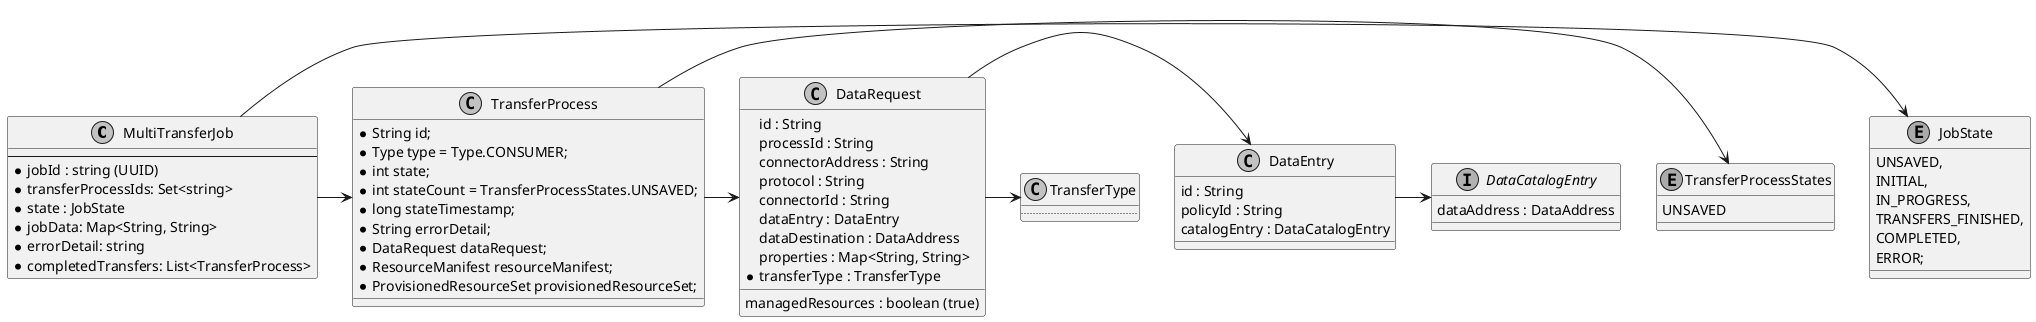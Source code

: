 @startuml
skinparam monochrome true
skinparam shadowing false


class MultiTransferJob {
--
* jobId : string (UUID)
* transferProcessIds: Set<string>
* state : JobState
* jobData: Map<String, String>
* errorDetail: string
* completedTransfers: List<TransferProcess>
}

MultiTransferJob -> JobState


enum JobState {
    UNSAVED,
    INITIAL,
    IN_PROGRESS,
    TRANSFERS_FINISHED,
    COMPLETED,
    ERROR;
}

class  TransferProcess {
* String id;
* Type type = Type.CONSUMER;
* int state;
* int stateCount = TransferProcessStates.UNSAVED;
* long stateTimestamp;
* String errorDetail;
* DataRequest dataRequest;
* ResourceManifest resourceManifest;
* ProvisionedResourceSet provisionedResourceSet;
}

class DataRequest{
 id : String
 processId : String
 connectorAddress : String
 protocol : String
 connectorId : String
 dataEntry : DataEntry
 dataDestination : DataAddress
 managedResources : boolean (true)
 properties : Map<String, String>
 * transferType : TransferType

}
TransferProcess -> TransferProcessStates

class DataEntry {
    id : String
    policyId : String
    catalogEntry : DataCatalogEntry
}

interface DataCatalogEntry {
    dataAddress : DataAddress
}


class TransferType {
    ..
}

enum TransferProcessStates {
    UNSAVED
}

MultiTransferJob -> TransferProcess
DataRequest -> DataEntry
DataEntry -> DataCatalogEntry
DataRequest -> TransferType
TransferProcess -> DataRequest
@enduml